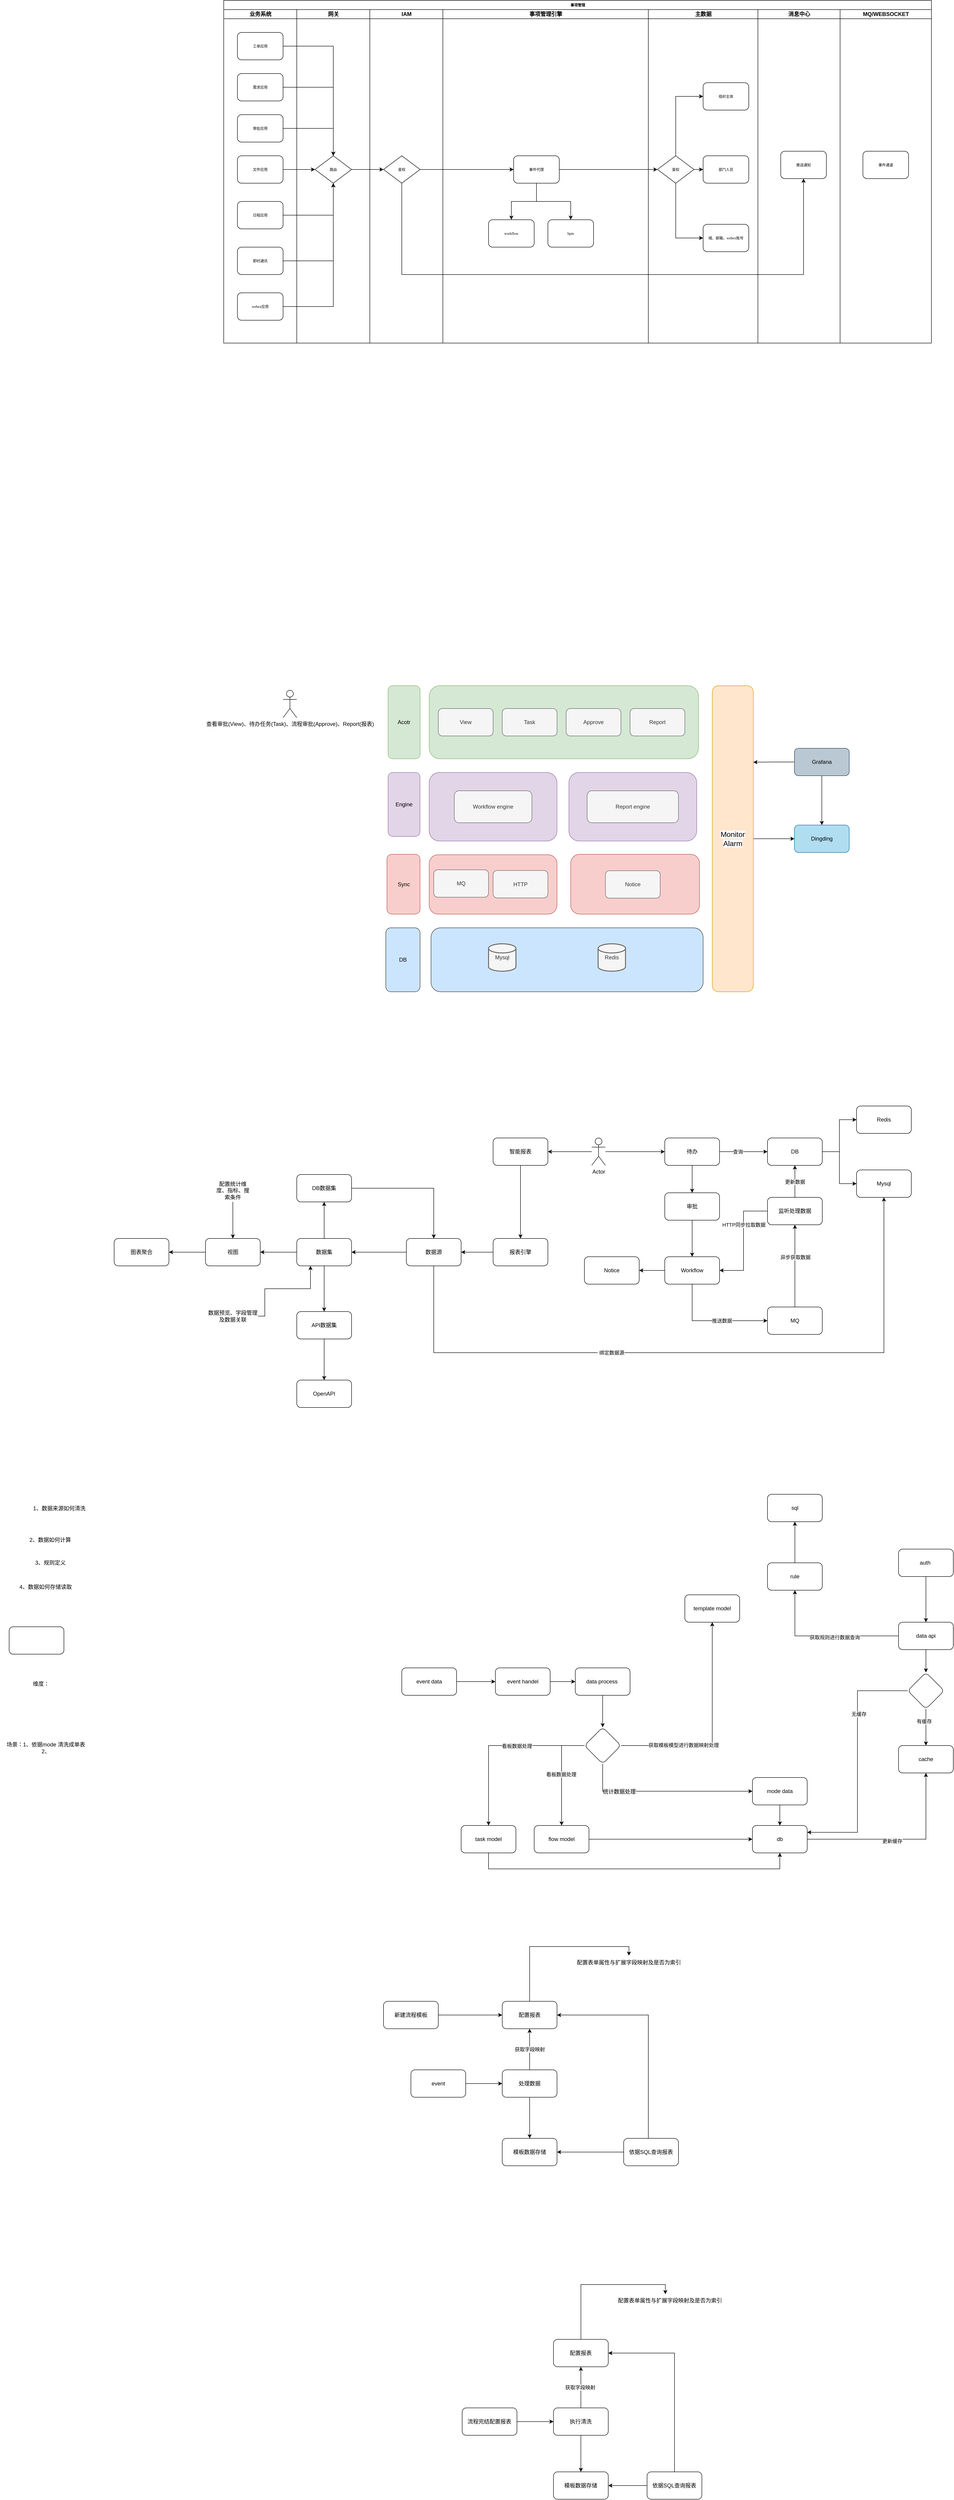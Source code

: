<mxfile version="16.5.3" type="github">
  <diagram name="Page-1" id="74e2e168-ea6b-b213-b513-2b3c1d86103e">
    <mxGraphModel dx="2624" dy="949" grid="1" gridSize="10" guides="1" tooltips="1" connect="1" arrows="1" fold="1" page="1" pageScale="1" pageWidth="1100" pageHeight="850" background="none" math="0" shadow="0">
      <root>
        <mxCell id="0" />
        <mxCell id="1" parent="0" />
        <mxCell id="QAFNWtgdx4BfWXEss5s8-122" value="" style="rounded=1;whiteSpace=wrap;html=1;fillColor=#e1d5e7;strokeColor=#9673a6;" parent="1" vertex="1">
          <mxGeometry x="886" y="1730" width="280" height="150" as="geometry" />
        </mxCell>
        <mxCell id="QAFNWtgdx4BfWXEss5s8-107" value="" style="rounded=1;whiteSpace=wrap;html=1;fillColor=#cce5ff;strokeColor=#36393d;" parent="1" vertex="1">
          <mxGeometry x="584" y="2070" width="596" height="140" as="geometry" />
        </mxCell>
        <mxCell id="QAFNWtgdx4BfWXEss5s8-105" value="" style="rounded=1;whiteSpace=wrap;html=1;fillColor=#e1d5e7;strokeColor=#9673a6;" parent="1" vertex="1">
          <mxGeometry x="580" y="1730" width="280" height="150" as="geometry" />
        </mxCell>
        <mxCell id="QAFNWtgdx4BfWXEss5s8-104" value="" style="rounded=1;whiteSpace=wrap;html=1;fillColor=#d5e8d4;strokeColor=#82b366;" parent="1" vertex="1">
          <mxGeometry x="580" y="1540" width="590" height="160" as="geometry" />
        </mxCell>
        <mxCell id="77e6c97f196da883-1" value="事项管理" style="swimlane;html=1;childLayout=stackLayout;startSize=20;rounded=0;shadow=0;labelBackgroundColor=none;strokeWidth=1;fontFamily=Verdana;fontSize=8;align=center;" parent="1" vertex="1">
          <mxGeometry x="130" y="40" width="1550" height="750" as="geometry" />
        </mxCell>
        <mxCell id="77e6c97f196da883-2" value="业务系统" style="swimlane;html=1;startSize=20;" parent="77e6c97f196da883-1" vertex="1">
          <mxGeometry y="20" width="160" height="730" as="geometry" />
        </mxCell>
        <mxCell id="77e6c97f196da883-8" value="工单应用" style="rounded=1;whiteSpace=wrap;html=1;shadow=0;labelBackgroundColor=none;strokeWidth=1;fontFamily=Verdana;fontSize=8;align=center;" parent="77e6c97f196da883-2" vertex="1">
          <mxGeometry x="30" y="50" width="100" height="60" as="geometry" />
        </mxCell>
        <mxCell id="77e6c97f196da883-9" value="审批应用" style="rounded=1;whiteSpace=wrap;html=1;shadow=0;labelBackgroundColor=none;strokeWidth=1;fontFamily=Verdana;fontSize=8;align=center;" parent="77e6c97f196da883-2" vertex="1">
          <mxGeometry x="30" y="230" width="100" height="60" as="geometry" />
        </mxCell>
        <mxCell id="QAFNWtgdx4BfWXEss5s8-1" value="需求应用" style="rounded=1;whiteSpace=wrap;html=1;shadow=0;labelBackgroundColor=none;strokeWidth=1;fontFamily=Verdana;fontSize=8;align=center;" parent="77e6c97f196da883-2" vertex="1">
          <mxGeometry x="30" y="140" width="100" height="60" as="geometry" />
        </mxCell>
        <mxCell id="QAFNWtgdx4BfWXEss5s8-9" value="文件应用" style="rounded=1;whiteSpace=wrap;html=1;shadow=0;labelBackgroundColor=none;strokeWidth=1;fontFamily=Verdana;fontSize=8;align=center;" parent="77e6c97f196da883-2" vertex="1">
          <mxGeometry x="30" y="320" width="100" height="60" as="geometry" />
        </mxCell>
        <mxCell id="QAFNWtgdx4BfWXEss5s8-10" value="日程应用" style="rounded=1;whiteSpace=wrap;html=1;shadow=0;labelBackgroundColor=none;strokeWidth=1;fontFamily=Verdana;fontSize=8;align=center;" parent="77e6c97f196da883-2" vertex="1">
          <mxGeometry x="30" y="420" width="100" height="60" as="geometry" />
        </mxCell>
        <mxCell id="QAFNWtgdx4BfWXEss5s8-11" value="即时通讯" style="rounded=1;whiteSpace=wrap;html=1;shadow=0;labelBackgroundColor=none;strokeWidth=1;fontFamily=Verdana;fontSize=8;align=center;" parent="77e6c97f196da883-2" vertex="1">
          <mxGeometry x="30" y="520" width="100" height="60" as="geometry" />
        </mxCell>
        <mxCell id="QAFNWtgdx4BfWXEss5s8-12" value="webex应用" style="rounded=1;whiteSpace=wrap;html=1;shadow=0;labelBackgroundColor=none;strokeWidth=1;fontFamily=Verdana;fontSize=8;align=center;" parent="77e6c97f196da883-2" vertex="1">
          <mxGeometry x="30" y="620" width="100" height="60" as="geometry" />
        </mxCell>
        <mxCell id="77e6c97f196da883-3" value="网关" style="swimlane;html=1;startSize=20;" parent="77e6c97f196da883-1" vertex="1">
          <mxGeometry x="160" y="20" width="160" height="730" as="geometry" />
        </mxCell>
        <mxCell id="77e6c97f196da883-13" value="路由" style="rhombus;whiteSpace=wrap;html=1;rounded=0;shadow=0;labelBackgroundColor=none;strokeWidth=1;fontFamily=Verdana;fontSize=8;align=center;" parent="77e6c97f196da883-3" vertex="1">
          <mxGeometry x="40" y="320" width="80" height="60" as="geometry" />
        </mxCell>
        <mxCell id="77e6c97f196da883-4" value="IAM" style="swimlane;html=1;startSize=20;" parent="77e6c97f196da883-1" vertex="1">
          <mxGeometry x="320" y="20" width="160" height="730" as="geometry" />
        </mxCell>
        <mxCell id="QAFNWtgdx4BfWXEss5s8-61" value="鉴权" style="rhombus;whiteSpace=wrap;html=1;rounded=0;shadow=0;labelBackgroundColor=none;strokeWidth=1;fontFamily=Verdana;fontSize=8;align=center;" parent="77e6c97f196da883-4" vertex="1">
          <mxGeometry x="30" y="320" width="80" height="60" as="geometry" />
        </mxCell>
        <mxCell id="QAFNWtgdx4BfWXEss5s8-17" style="edgeStyle=orthogonalEdgeStyle;rounded=0;orthogonalLoop=1;jettySize=auto;html=1;" parent="77e6c97f196da883-1" source="77e6c97f196da883-8" target="77e6c97f196da883-13" edge="1">
          <mxGeometry relative="1" as="geometry">
            <Array as="points">
              <mxPoint x="240" y="100" />
            </Array>
          </mxGeometry>
        </mxCell>
        <mxCell id="QAFNWtgdx4BfWXEss5s8-18" style="edgeStyle=orthogonalEdgeStyle;rounded=0;orthogonalLoop=1;jettySize=auto;html=1;entryX=0.5;entryY=0;entryDx=0;entryDy=0;" parent="77e6c97f196da883-1" source="QAFNWtgdx4BfWXEss5s8-1" target="77e6c97f196da883-13" edge="1">
          <mxGeometry relative="1" as="geometry" />
        </mxCell>
        <mxCell id="QAFNWtgdx4BfWXEss5s8-20" style="edgeStyle=orthogonalEdgeStyle;rounded=0;orthogonalLoop=1;jettySize=auto;html=1;entryX=0;entryY=0.5;entryDx=0;entryDy=0;" parent="77e6c97f196da883-1" source="QAFNWtgdx4BfWXEss5s8-9" target="77e6c97f196da883-13" edge="1">
          <mxGeometry relative="1" as="geometry" />
        </mxCell>
        <mxCell id="QAFNWtgdx4BfWXEss5s8-21" style="edgeStyle=orthogonalEdgeStyle;rounded=0;orthogonalLoop=1;jettySize=auto;html=1;entryX=0.5;entryY=1;entryDx=0;entryDy=0;" parent="77e6c97f196da883-1" source="QAFNWtgdx4BfWXEss5s8-10" target="77e6c97f196da883-13" edge="1">
          <mxGeometry relative="1" as="geometry" />
        </mxCell>
        <mxCell id="QAFNWtgdx4BfWXEss5s8-24" style="edgeStyle=orthogonalEdgeStyle;rounded=0;orthogonalLoop=1;jettySize=auto;html=1;entryX=0.5;entryY=1;entryDx=0;entryDy=0;" parent="77e6c97f196da883-1" source="QAFNWtgdx4BfWXEss5s8-12" target="77e6c97f196da883-13" edge="1">
          <mxGeometry relative="1" as="geometry" />
        </mxCell>
        <mxCell id="77e6c97f196da883-5" value="事项管理引擎" style="swimlane;html=1;startSize=20;" parent="77e6c97f196da883-1" vertex="1">
          <mxGeometry x="480" y="20" width="450" height="730" as="geometry" />
        </mxCell>
        <mxCell id="QAFNWtgdx4BfWXEss5s8-57" style="edgeStyle=orthogonalEdgeStyle;rounded=0;orthogonalLoop=1;jettySize=auto;html=1;entryX=0.5;entryY=0;entryDx=0;entryDy=0;" parent="77e6c97f196da883-5" source="77e6c97f196da883-15" target="QAFNWtgdx4BfWXEss5s8-42" edge="1">
          <mxGeometry relative="1" as="geometry" />
        </mxCell>
        <mxCell id="QAFNWtgdx4BfWXEss5s8-58" style="edgeStyle=orthogonalEdgeStyle;rounded=0;orthogonalLoop=1;jettySize=auto;html=1;" parent="77e6c97f196da883-5" source="77e6c97f196da883-15" target="QAFNWtgdx4BfWXEss5s8-29" edge="1">
          <mxGeometry relative="1" as="geometry" />
        </mxCell>
        <mxCell id="77e6c97f196da883-15" value="事件代理" style="rounded=1;whiteSpace=wrap;html=1;shadow=0;labelBackgroundColor=none;strokeWidth=1;fontFamily=Verdana;fontSize=8;align=center;" parent="77e6c97f196da883-5" vertex="1">
          <mxGeometry x="155" y="320" width="100" height="60" as="geometry" />
        </mxCell>
        <mxCell id="QAFNWtgdx4BfWXEss5s8-29" value="bpm" style="rounded=1;whiteSpace=wrap;html=1;shadow=0;labelBackgroundColor=none;strokeWidth=1;fontFamily=Verdana;fontSize=8;align=center;" parent="77e6c97f196da883-5" vertex="1">
          <mxGeometry x="230" y="460" width="100" height="60" as="geometry" />
        </mxCell>
        <mxCell id="QAFNWtgdx4BfWXEss5s8-42" value="workflow" style="rounded=1;whiteSpace=wrap;html=1;shadow=0;labelBackgroundColor=none;strokeWidth=1;fontFamily=Verdana;fontSize=8;align=center;" parent="77e6c97f196da883-5" vertex="1">
          <mxGeometry x="100" y="460" width="100" height="60" as="geometry" />
        </mxCell>
        <mxCell id="77e6c97f196da883-6" value="主数据" style="swimlane;html=1;startSize=20;" parent="77e6c97f196da883-1" vertex="1">
          <mxGeometry x="930" y="20" width="240" height="730" as="geometry" />
        </mxCell>
        <mxCell id="QAFNWtgdx4BfWXEss5s8-26" value="域、邮箱、webex账号" style="rounded=1;whiteSpace=wrap;html=1;shadow=0;labelBackgroundColor=none;strokeWidth=1;fontFamily=Verdana;fontSize=8;align=center;" parent="77e6c97f196da883-6" vertex="1">
          <mxGeometry x="120" y="470" width="100" height="60" as="geometry" />
        </mxCell>
        <mxCell id="QAFNWtgdx4BfWXEss5s8-27" value="组织主体" style="rounded=1;whiteSpace=wrap;html=1;shadow=0;labelBackgroundColor=none;strokeWidth=1;fontFamily=Verdana;fontSize=8;align=center;" parent="77e6c97f196da883-6" vertex="1">
          <mxGeometry x="120" y="160" width="100" height="60" as="geometry" />
        </mxCell>
        <mxCell id="QAFNWtgdx4BfWXEss5s8-28" value="部门人员" style="rounded=1;whiteSpace=wrap;html=1;shadow=0;labelBackgroundColor=none;strokeWidth=1;fontFamily=Verdana;fontSize=8;align=center;" parent="77e6c97f196da883-6" vertex="1">
          <mxGeometry x="120" y="320" width="100" height="60" as="geometry" />
        </mxCell>
        <mxCell id="QAFNWtgdx4BfWXEss5s8-32" style="edgeStyle=orthogonalEdgeStyle;rounded=0;orthogonalLoop=1;jettySize=auto;html=1;" parent="77e6c97f196da883-6" source="QAFNWtgdx4BfWXEss5s8-30" target="QAFNWtgdx4BfWXEss5s8-28" edge="1">
          <mxGeometry relative="1" as="geometry" />
        </mxCell>
        <mxCell id="QAFNWtgdx4BfWXEss5s8-53" style="edgeStyle=orthogonalEdgeStyle;rounded=0;orthogonalLoop=1;jettySize=auto;html=1;entryX=0;entryY=0.5;entryDx=0;entryDy=0;" parent="77e6c97f196da883-6" source="QAFNWtgdx4BfWXEss5s8-30" target="QAFNWtgdx4BfWXEss5s8-27" edge="1">
          <mxGeometry relative="1" as="geometry">
            <Array as="points">
              <mxPoint x="60" y="190" />
            </Array>
          </mxGeometry>
        </mxCell>
        <mxCell id="QAFNWtgdx4BfWXEss5s8-54" style="edgeStyle=orthogonalEdgeStyle;rounded=0;orthogonalLoop=1;jettySize=auto;html=1;entryX=0;entryY=0.5;entryDx=0;entryDy=0;" parent="77e6c97f196da883-6" source="QAFNWtgdx4BfWXEss5s8-30" target="QAFNWtgdx4BfWXEss5s8-26" edge="1">
          <mxGeometry relative="1" as="geometry">
            <Array as="points">
              <mxPoint x="60" y="500" />
            </Array>
          </mxGeometry>
        </mxCell>
        <mxCell id="QAFNWtgdx4BfWXEss5s8-30" value="鉴权" style="rhombus;whiteSpace=wrap;html=1;rounded=0;shadow=0;labelBackgroundColor=none;strokeWidth=1;fontFamily=Verdana;fontSize=8;align=center;" parent="77e6c97f196da883-6" vertex="1">
          <mxGeometry x="20" y="320" width="80" height="60" as="geometry" />
        </mxCell>
        <mxCell id="77e6c97f196da883-7" value="消息中心" style="swimlane;html=1;startSize=20;" parent="77e6c97f196da883-1" vertex="1">
          <mxGeometry x="1170" y="20" width="180" height="730" as="geometry" />
        </mxCell>
        <mxCell id="QAFNWtgdx4BfWXEss5s8-25" value="推送通知" style="rounded=1;whiteSpace=wrap;html=1;shadow=0;labelBackgroundColor=none;strokeWidth=1;fontFamily=Verdana;fontSize=8;align=center;" parent="77e6c97f196da883-7" vertex="1">
          <mxGeometry x="50" y="310" width="100" height="60" as="geometry" />
        </mxCell>
        <mxCell id="QAFNWtgdx4BfWXEss5s8-31" style="edgeStyle=orthogonalEdgeStyle;rounded=0;orthogonalLoop=1;jettySize=auto;html=1;entryX=0.5;entryY=0;entryDx=0;entryDy=0;" parent="77e6c97f196da883-1" source="77e6c97f196da883-9" target="77e6c97f196da883-13" edge="1">
          <mxGeometry relative="1" as="geometry" />
        </mxCell>
        <mxCell id="QAFNWtgdx4BfWXEss5s8-22" style="edgeStyle=orthogonalEdgeStyle;rounded=0;orthogonalLoop=1;jettySize=auto;html=1;entryX=0.5;entryY=1;entryDx=0;entryDy=0;" parent="77e6c97f196da883-1" source="QAFNWtgdx4BfWXEss5s8-11" target="77e6c97f196da883-13" edge="1">
          <mxGeometry relative="1" as="geometry">
            <mxPoint x="170" y="400" as="targetPoint" />
          </mxGeometry>
        </mxCell>
        <mxCell id="QAFNWtgdx4BfWXEss5s8-62" style="edgeStyle=orthogonalEdgeStyle;rounded=0;orthogonalLoop=1;jettySize=auto;html=1;entryX=0;entryY=0.5;entryDx=0;entryDy=0;" parent="77e6c97f196da883-1" source="77e6c97f196da883-13" target="QAFNWtgdx4BfWXEss5s8-61" edge="1">
          <mxGeometry relative="1" as="geometry" />
        </mxCell>
        <mxCell id="QAFNWtgdx4BfWXEss5s8-64" style="edgeStyle=orthogonalEdgeStyle;rounded=0;orthogonalLoop=1;jettySize=auto;html=1;entryX=0.5;entryY=1;entryDx=0;entryDy=0;" parent="77e6c97f196da883-1" source="QAFNWtgdx4BfWXEss5s8-61" target="QAFNWtgdx4BfWXEss5s8-25" edge="1">
          <mxGeometry relative="1" as="geometry">
            <Array as="points">
              <mxPoint x="390" y="600" />
              <mxPoint x="1270" y="600" />
            </Array>
          </mxGeometry>
        </mxCell>
        <mxCell id="QAFNWtgdx4BfWXEss5s8-70" style="edgeStyle=orthogonalEdgeStyle;rounded=0;orthogonalLoop=1;jettySize=auto;html=1;entryX=0;entryY=0.5;entryDx=0;entryDy=0;exitX=1;exitY=0.5;exitDx=0;exitDy=0;" parent="77e6c97f196da883-1" source="77e6c97f196da883-15" target="QAFNWtgdx4BfWXEss5s8-30" edge="1">
          <mxGeometry relative="1" as="geometry">
            <mxPoint x="850" y="370" as="sourcePoint" />
          </mxGeometry>
        </mxCell>
        <mxCell id="QAFNWtgdx4BfWXEss5s8-71" style="edgeStyle=orthogonalEdgeStyle;rounded=0;orthogonalLoop=1;jettySize=auto;html=1;entryX=0;entryY=0.5;entryDx=0;entryDy=0;" parent="77e6c97f196da883-1" source="QAFNWtgdx4BfWXEss5s8-61" target="77e6c97f196da883-15" edge="1">
          <mxGeometry relative="1" as="geometry">
            <mxPoint x="530" y="370" as="targetPoint" />
          </mxGeometry>
        </mxCell>
        <mxCell id="QAFNWtgdx4BfWXEss5s8-73" value="MQ/WEBSOCKET" style="swimlane;html=1;startSize=20;" parent="77e6c97f196da883-1" vertex="1">
          <mxGeometry x="1350" y="20" width="200" height="730" as="geometry" />
        </mxCell>
        <mxCell id="QAFNWtgdx4BfWXEss5s8-74" value="事件通道" style="rounded=1;whiteSpace=wrap;html=1;shadow=0;labelBackgroundColor=none;strokeWidth=1;fontFamily=Verdana;fontSize=8;align=center;" parent="QAFNWtgdx4BfWXEss5s8-73" vertex="1">
          <mxGeometry x="50" y="310" width="100" height="60" as="geometry" />
        </mxCell>
        <mxCell id="QAFNWtgdx4BfWXEss5s8-75" value="View" style="rounded=1;whiteSpace=wrap;html=1;fillColor=#f5f5f5;fontColor=#333333;strokeColor=#666666;" parent="1" vertex="1">
          <mxGeometry x="600" y="1590" width="120" height="60" as="geometry" />
        </mxCell>
        <mxCell id="QAFNWtgdx4BfWXEss5s8-76" value="Report engine" style="rounded=1;whiteSpace=wrap;html=1;fillColor=#f5f5f5;fontColor=#333333;strokeColor=#666666;" parent="1" vertex="1">
          <mxGeometry x="926" y="1770" width="200" height="70" as="geometry" />
        </mxCell>
        <mxCell id="QAFNWtgdx4BfWXEss5s8-77" value="查看审批(View)、待办任务(Task)、流程审批(Approve)、Report(报表)" style="shape=umlActor;verticalLabelPosition=bottom;verticalAlign=top;html=1;outlineConnect=0;" parent="1" vertex="1">
          <mxGeometry x="260" y="1550" width="30" height="60" as="geometry" />
        </mxCell>
        <mxCell id="QAFNWtgdx4BfWXEss5s8-79" value="Task" style="rounded=1;whiteSpace=wrap;html=1;fillColor=#f5f5f5;fontColor=#333333;strokeColor=#666666;" parent="1" vertex="1">
          <mxGeometry x="740" y="1590" width="120" height="60" as="geometry" />
        </mxCell>
        <mxCell id="QAFNWtgdx4BfWXEss5s8-80" value="Approve" style="rounded=1;whiteSpace=wrap;html=1;fillColor=#f5f5f5;fontColor=#333333;strokeColor=#666666;" parent="1" vertex="1">
          <mxGeometry x="880" y="1590" width="120" height="60" as="geometry" />
        </mxCell>
        <mxCell id="QAFNWtgdx4BfWXEss5s8-81" value="Workflow engine" style="rounded=1;whiteSpace=wrap;html=1;fillColor=#f5f5f5;fontColor=#333333;strokeColor=#666666;" parent="1" vertex="1">
          <mxGeometry x="635" y="1770" width="170" height="70" as="geometry" />
        </mxCell>
        <mxCell id="QAFNWtgdx4BfWXEss5s8-98" value="" style="edgeStyle=orthogonalEdgeStyle;rounded=0;orthogonalLoop=1;jettySize=auto;html=1;" parent="1" source="QAFNWtgdx4BfWXEss5s8-86" target="QAFNWtgdx4BfWXEss5s8-97" edge="1">
          <mxGeometry relative="1" as="geometry" />
        </mxCell>
        <mxCell id="QAFNWtgdx4BfWXEss5s8-86" value="&lt;span style=&quot;font-family: &amp;#34;pingfang sc&amp;#34; , &amp;#34;arial&amp;#34; , &amp;#34;hiragino sans gb&amp;#34; , &amp;#34;stheiti&amp;#34; , &amp;#34;microsoft yahei&amp;#34; , &amp;#34;wenquanyi micro hei&amp;#34; , sans-serif ; font-size: 16px ; background-color: rgb(251 , 251 , 251)&quot;&gt;Monitor Alarm&lt;/span&gt;" style="rounded=1;whiteSpace=wrap;html=1;fillColor=#ffe6cc;strokeColor=#d79b00;" parent="1" vertex="1">
          <mxGeometry x="1200" y="1540" width="90" height="670" as="geometry" />
        </mxCell>
        <mxCell id="QAFNWtgdx4BfWXEss5s8-97" value="&lt;span&gt;Dingding&lt;/span&gt;" style="whiteSpace=wrap;html=1;rounded=1;fillColor=#b1ddf0;strokeColor=#10739e;" parent="1" vertex="1">
          <mxGeometry x="1380" y="1845" width="120" height="60" as="geometry" />
        </mxCell>
        <mxCell id="QAFNWtgdx4BfWXEss5s8-119" style="edgeStyle=orthogonalEdgeStyle;rounded=0;orthogonalLoop=1;jettySize=auto;html=1;entryX=1;entryY=0.25;entryDx=0;entryDy=0;" parent="1" source="QAFNWtgdx4BfWXEss5s8-99" target="QAFNWtgdx4BfWXEss5s8-86" edge="1">
          <mxGeometry relative="1" as="geometry" />
        </mxCell>
        <mxCell id="QAFNWtgdx4BfWXEss5s8-123" style="edgeStyle=orthogonalEdgeStyle;rounded=0;orthogonalLoop=1;jettySize=auto;html=1;entryX=0.5;entryY=0;entryDx=0;entryDy=0;" parent="1" source="QAFNWtgdx4BfWXEss5s8-99" target="QAFNWtgdx4BfWXEss5s8-97" edge="1">
          <mxGeometry relative="1" as="geometry" />
        </mxCell>
        <mxCell id="QAFNWtgdx4BfWXEss5s8-99" value="Grafana" style="whiteSpace=wrap;html=1;rounded=1;fillColor=#bac8d3;strokeColor=#23445d;" parent="1" vertex="1">
          <mxGeometry x="1380" y="1677" width="120" height="60" as="geometry" />
        </mxCell>
        <mxCell id="QAFNWtgdx4BfWXEss5s8-100" value="Mysql" style="strokeWidth=2;html=1;shape=mxgraph.flowchart.database;whiteSpace=wrap;fillColor=#f5f5f5;fontColor=#333333;strokeColor=#666666;" parent="1" vertex="1">
          <mxGeometry x="710" y="2105" width="60" height="60" as="geometry" />
        </mxCell>
        <mxCell id="QAFNWtgdx4BfWXEss5s8-102" value="Acotr" style="rounded=1;whiteSpace=wrap;html=1;fillColor=#d5e8d4;strokeColor=#82b366;" parent="1" vertex="1">
          <mxGeometry x="490" y="1540" width="70" height="160" as="geometry" />
        </mxCell>
        <mxCell id="QAFNWtgdx4BfWXEss5s8-103" value="&lt;span&gt;Engine&lt;/span&gt;" style="rounded=1;whiteSpace=wrap;html=1;fillColor=#e1d5e7;strokeColor=#9673a6;" parent="1" vertex="1">
          <mxGeometry x="490" y="1730" width="70" height="140" as="geometry" />
        </mxCell>
        <mxCell id="QAFNWtgdx4BfWXEss5s8-106" value="&lt;span&gt;DB&lt;/span&gt;" style="rounded=1;whiteSpace=wrap;html=1;fillColor=#cce5ff;strokeColor=#36393d;" parent="1" vertex="1">
          <mxGeometry x="485" y="2070" width="75" height="140" as="geometry" />
        </mxCell>
        <mxCell id="QAFNWtgdx4BfWXEss5s8-108" value="Sync" style="rounded=1;whiteSpace=wrap;html=1;fillColor=#f8cecc;strokeColor=#b85450;" parent="1" vertex="1">
          <mxGeometry x="487.5" y="1909" width="72.5" height="131" as="geometry" />
        </mxCell>
        <mxCell id="QAFNWtgdx4BfWXEss5s8-109" value="" style="rounded=1;whiteSpace=wrap;html=1;fillColor=#f8cecc;strokeColor=#b85450;" parent="1" vertex="1">
          <mxGeometry x="580" y="1910" width="280" height="130" as="geometry" />
        </mxCell>
        <mxCell id="QAFNWtgdx4BfWXEss5s8-110" value="Report" style="rounded=1;whiteSpace=wrap;html=1;fillColor=#f5f5f5;fontColor=#333333;strokeColor=#666666;" parent="1" vertex="1">
          <mxGeometry x="1020" y="1590" width="120" height="60" as="geometry" />
        </mxCell>
        <mxCell id="QAFNWtgdx4BfWXEss5s8-111" value="MQ" style="rounded=1;whiteSpace=wrap;html=1;fillColor=#f5f5f5;fontColor=#333333;strokeColor=#666666;" parent="1" vertex="1">
          <mxGeometry x="590" y="1943" width="120" height="60" as="geometry" />
        </mxCell>
        <mxCell id="QAFNWtgdx4BfWXEss5s8-113" value="HTTP" style="rounded=1;whiteSpace=wrap;html=1;fillColor=#f5f5f5;fontColor=#333333;strokeColor=#666666;" parent="1" vertex="1">
          <mxGeometry x="720" y="1944.5" width="120" height="60" as="geometry" />
        </mxCell>
        <mxCell id="QAFNWtgdx4BfWXEss5s8-114" value="Redis" style="strokeWidth=2;html=1;shape=mxgraph.flowchart.database;whiteSpace=wrap;fillColor=#f5f5f5;fontColor=#333333;strokeColor=#666666;" parent="1" vertex="1">
          <mxGeometry x="950" y="2105" width="60" height="60" as="geometry" />
        </mxCell>
        <mxCell id="QAFNWtgdx4BfWXEss5s8-117" value="" style="rounded=1;whiteSpace=wrap;html=1;fillColor=#f8cecc;strokeColor=#b85450;" parent="1" vertex="1">
          <mxGeometry x="890" y="1909" width="282" height="131" as="geometry" />
        </mxCell>
        <mxCell id="QAFNWtgdx4BfWXEss5s8-118" value="Notice" style="rounded=1;whiteSpace=wrap;html=1;fillColor=#f5f5f5;fontColor=#333333;strokeColor=#666666;" parent="1" vertex="1">
          <mxGeometry x="966" y="1945" width="120" height="60" as="geometry" />
        </mxCell>
        <mxCell id="QAFNWtgdx4BfWXEss5s8-126" style="edgeStyle=orthogonalEdgeStyle;rounded=0;orthogonalLoop=1;jettySize=auto;html=1;entryX=0;entryY=0.5;entryDx=0;entryDy=0;" parent="1" source="QAFNWtgdx4BfWXEss5s8-124" target="QAFNWtgdx4BfWXEss5s8-125" edge="1">
          <mxGeometry relative="1" as="geometry" />
        </mxCell>
        <mxCell id="QAFNWtgdx4BfWXEss5s8-161" style="edgeStyle=orthogonalEdgeStyle;rounded=0;orthogonalLoop=1;jettySize=auto;html=1;" parent="1" source="QAFNWtgdx4BfWXEss5s8-124" target="QAFNWtgdx4BfWXEss5s8-158" edge="1">
          <mxGeometry relative="1" as="geometry" />
        </mxCell>
        <mxCell id="QAFNWtgdx4BfWXEss5s8-124" value="Actor" style="shape=umlActor;verticalLabelPosition=bottom;verticalAlign=top;html=1;outlineConnect=0;" parent="1" vertex="1">
          <mxGeometry x="936" y="2530" width="30" height="60" as="geometry" />
        </mxCell>
        <mxCell id="QAFNWtgdx4BfWXEss5s8-134" style="edgeStyle=orthogonalEdgeStyle;rounded=0;orthogonalLoop=1;jettySize=auto;html=1;entryX=0.5;entryY=0;entryDx=0;entryDy=0;" parent="1" source="QAFNWtgdx4BfWXEss5s8-125" target="QAFNWtgdx4BfWXEss5s8-129" edge="1">
          <mxGeometry relative="1" as="geometry" />
        </mxCell>
        <mxCell id="QAFNWtgdx4BfWXEss5s8-137" style="edgeStyle=orthogonalEdgeStyle;rounded=0;orthogonalLoop=1;jettySize=auto;html=1;" parent="1" source="QAFNWtgdx4BfWXEss5s8-125" target="QAFNWtgdx4BfWXEss5s8-136" edge="1">
          <mxGeometry relative="1" as="geometry" />
        </mxCell>
        <mxCell id="QAFNWtgdx4BfWXEss5s8-138" value="查询" style="edgeLabel;html=1;align=center;verticalAlign=middle;resizable=0;points=[];" parent="QAFNWtgdx4BfWXEss5s8-137" vertex="1" connectable="0">
          <mxGeometry x="-0.243" relative="1" as="geometry">
            <mxPoint as="offset" />
          </mxGeometry>
        </mxCell>
        <mxCell id="QAFNWtgdx4BfWXEss5s8-125" value="待办" style="rounded=1;whiteSpace=wrap;html=1;" parent="1" vertex="1">
          <mxGeometry x="1096" y="2530" width="120" height="60" as="geometry" />
        </mxCell>
        <mxCell id="QAFNWtgdx4BfWXEss5s8-135" style="edgeStyle=orthogonalEdgeStyle;rounded=0;orthogonalLoop=1;jettySize=auto;html=1;entryX=0.5;entryY=0;entryDx=0;entryDy=0;" parent="1" source="QAFNWtgdx4BfWXEss5s8-129" target="QAFNWtgdx4BfWXEss5s8-132" edge="1">
          <mxGeometry relative="1" as="geometry" />
        </mxCell>
        <mxCell id="QAFNWtgdx4BfWXEss5s8-129" value="审批" style="whiteSpace=wrap;html=1;rounded=1;" parent="1" vertex="1">
          <mxGeometry x="1096" y="2650" width="120" height="60" as="geometry" />
        </mxCell>
        <mxCell id="QAFNWtgdx4BfWXEss5s8-152" style="edgeStyle=orthogonalEdgeStyle;rounded=0;orthogonalLoop=1;jettySize=auto;html=1;entryX=0;entryY=0.5;entryDx=0;entryDy=0;" parent="1" source="QAFNWtgdx4BfWXEss5s8-132" target="QAFNWtgdx4BfWXEss5s8-144" edge="1">
          <mxGeometry relative="1" as="geometry">
            <Array as="points">
              <mxPoint x="1156" y="2930" />
            </Array>
          </mxGeometry>
        </mxCell>
        <mxCell id="QAFNWtgdx4BfWXEss5s8-171" value="推送数据" style="edgeLabel;html=1;align=center;verticalAlign=middle;resizable=0;points=[];" parent="QAFNWtgdx4BfWXEss5s8-152" vertex="1" connectable="0">
          <mxGeometry x="0.18" relative="1" as="geometry">
            <mxPoint as="offset" />
          </mxGeometry>
        </mxCell>
        <mxCell id="QAFNWtgdx4BfWXEss5s8-167" style="edgeStyle=orthogonalEdgeStyle;rounded=0;orthogonalLoop=1;jettySize=auto;html=1;entryX=1;entryY=0.5;entryDx=0;entryDy=0;" parent="1" source="QAFNWtgdx4BfWXEss5s8-132" target="QAFNWtgdx4BfWXEss5s8-166" edge="1">
          <mxGeometry relative="1" as="geometry" />
        </mxCell>
        <mxCell id="QAFNWtgdx4BfWXEss5s8-132" value="Workflow" style="rounded=1;whiteSpace=wrap;html=1;" parent="1" vertex="1">
          <mxGeometry x="1096" y="2790" width="120" height="60" as="geometry" />
        </mxCell>
        <mxCell id="QAFNWtgdx4BfWXEss5s8-142" style="edgeStyle=orthogonalEdgeStyle;rounded=0;orthogonalLoop=1;jettySize=auto;html=1;entryX=0;entryY=0.5;entryDx=0;entryDy=0;" parent="1" source="QAFNWtgdx4BfWXEss5s8-136" target="QAFNWtgdx4BfWXEss5s8-139" edge="1">
          <mxGeometry relative="1" as="geometry" />
        </mxCell>
        <mxCell id="QAFNWtgdx4BfWXEss5s8-143" style="edgeStyle=orthogonalEdgeStyle;rounded=0;orthogonalLoop=1;jettySize=auto;html=1;entryX=0;entryY=0.5;entryDx=0;entryDy=0;" parent="1" source="QAFNWtgdx4BfWXEss5s8-136" target="QAFNWtgdx4BfWXEss5s8-140" edge="1">
          <mxGeometry relative="1" as="geometry" />
        </mxCell>
        <mxCell id="QAFNWtgdx4BfWXEss5s8-136" value="DB" style="rounded=1;whiteSpace=wrap;html=1;" parent="1" vertex="1">
          <mxGeometry x="1321" y="2530" width="120" height="60" as="geometry" />
        </mxCell>
        <mxCell id="QAFNWtgdx4BfWXEss5s8-139" value="Redis" style="rounded=1;whiteSpace=wrap;html=1;" parent="1" vertex="1">
          <mxGeometry x="1516" y="2460" width="120" height="60" as="geometry" />
        </mxCell>
        <mxCell id="QAFNWtgdx4BfWXEss5s8-140" value="Mysql" style="rounded=1;whiteSpace=wrap;html=1;" parent="1" vertex="1">
          <mxGeometry x="1516" y="2600" width="120" height="60" as="geometry" />
        </mxCell>
        <mxCell id="QAFNWtgdx4BfWXEss5s8-148" style="edgeStyle=orthogonalEdgeStyle;rounded=0;orthogonalLoop=1;jettySize=auto;html=1;" parent="1" source="QAFNWtgdx4BfWXEss5s8-144" target="QAFNWtgdx4BfWXEss5s8-147" edge="1">
          <mxGeometry relative="1" as="geometry" />
        </mxCell>
        <mxCell id="QAFNWtgdx4BfWXEss5s8-151" value="异步获取数据" style="edgeLabel;html=1;align=center;verticalAlign=middle;resizable=0;points=[];" parent="QAFNWtgdx4BfWXEss5s8-148" vertex="1" connectable="0">
          <mxGeometry x="0.216" y="-1" relative="1" as="geometry">
            <mxPoint as="offset" />
          </mxGeometry>
        </mxCell>
        <mxCell id="QAFNWtgdx4BfWXEss5s8-144" value="MQ" style="rounded=1;whiteSpace=wrap;html=1;" parent="1" vertex="1">
          <mxGeometry x="1321" y="2900" width="120" height="60" as="geometry" />
        </mxCell>
        <mxCell id="QAFNWtgdx4BfWXEss5s8-149" style="edgeStyle=orthogonalEdgeStyle;rounded=0;orthogonalLoop=1;jettySize=auto;html=1;" parent="1" source="QAFNWtgdx4BfWXEss5s8-147" target="QAFNWtgdx4BfWXEss5s8-136" edge="1">
          <mxGeometry relative="1" as="geometry" />
        </mxCell>
        <mxCell id="QAFNWtgdx4BfWXEss5s8-150" value="更新数据" style="edgeLabel;html=1;align=center;verticalAlign=middle;resizable=0;points=[];" parent="QAFNWtgdx4BfWXEss5s8-149" vertex="1" connectable="0">
          <mxGeometry x="-0.029" relative="1" as="geometry">
            <mxPoint as="offset" />
          </mxGeometry>
        </mxCell>
        <mxCell id="QAFNWtgdx4BfWXEss5s8-153" style="edgeStyle=orthogonalEdgeStyle;rounded=0;orthogonalLoop=1;jettySize=auto;html=1;entryX=1;entryY=0.5;entryDx=0;entryDy=0;" parent="1" source="QAFNWtgdx4BfWXEss5s8-147" target="QAFNWtgdx4BfWXEss5s8-132" edge="1">
          <mxGeometry relative="1" as="geometry" />
        </mxCell>
        <mxCell id="QAFNWtgdx4BfWXEss5s8-154" value="HTTP同步拉取数据" style="edgeLabel;html=1;align=center;verticalAlign=middle;resizable=0;points=[];" parent="QAFNWtgdx4BfWXEss5s8-153" vertex="1" connectable="0">
          <mxGeometry x="-0.296" relative="1" as="geometry">
            <mxPoint as="offset" />
          </mxGeometry>
        </mxCell>
        <mxCell id="QAFNWtgdx4BfWXEss5s8-147" value="监听处理数据" style="rounded=1;whiteSpace=wrap;html=1;" parent="1" vertex="1">
          <mxGeometry x="1321" y="2660" width="120" height="60" as="geometry" />
        </mxCell>
        <mxCell id="QAFNWtgdx4BfWXEss5s8-164" style="edgeStyle=orthogonalEdgeStyle;rounded=0;orthogonalLoop=1;jettySize=auto;html=1;" parent="1" source="QAFNWtgdx4BfWXEss5s8-158" target="QAFNWtgdx4BfWXEss5s8-162" edge="1">
          <mxGeometry relative="1" as="geometry" />
        </mxCell>
        <mxCell id="QAFNWtgdx4BfWXEss5s8-158" value="智能报表" style="rounded=1;whiteSpace=wrap;html=1;" parent="1" vertex="1">
          <mxGeometry x="720" y="2530" width="120" height="60" as="geometry" />
        </mxCell>
        <mxCell id="QAFNWtgdx4BfWXEss5s8-165" style="edgeStyle=orthogonalEdgeStyle;rounded=0;orthogonalLoop=1;jettySize=auto;html=1;exitX=0.5;exitY=1;exitDx=0;exitDy=0;" parent="1" source="QAFNWtgdx4BfWXEss5s8-172" target="QAFNWtgdx4BfWXEss5s8-140" edge="1">
          <mxGeometry relative="1" as="geometry">
            <Array as="points">
              <mxPoint x="590" y="3000" />
              <mxPoint x="1576" y="3000" />
            </Array>
          </mxGeometry>
        </mxCell>
        <mxCell id="QAFNWtgdx4BfWXEss5s8-168" value="&amp;nbsp;绑定数据源" style="edgeLabel;html=1;align=center;verticalAlign=middle;resizable=0;points=[];" parent="QAFNWtgdx4BfWXEss5s8-165" vertex="1" connectable="0">
          <mxGeometry x="-0.239" relative="1" as="geometry">
            <mxPoint x="1" as="offset" />
          </mxGeometry>
        </mxCell>
        <mxCell id="QAFNWtgdx4BfWXEss5s8-191" style="edgeStyle=orthogonalEdgeStyle;rounded=0;orthogonalLoop=1;jettySize=auto;html=1;entryX=1;entryY=0.5;entryDx=0;entryDy=0;" parent="1" source="QAFNWtgdx4BfWXEss5s8-162" target="QAFNWtgdx4BfWXEss5s8-172" edge="1">
          <mxGeometry relative="1" as="geometry" />
        </mxCell>
        <mxCell id="QAFNWtgdx4BfWXEss5s8-162" value="报表引擎" style="rounded=1;whiteSpace=wrap;html=1;" parent="1" vertex="1">
          <mxGeometry x="720" y="2750" width="120" height="60" as="geometry" />
        </mxCell>
        <mxCell id="QAFNWtgdx4BfWXEss5s8-166" value="Notice" style="rounded=1;whiteSpace=wrap;html=1;" parent="1" vertex="1">
          <mxGeometry x="920" y="2790" width="120" height="60" as="geometry" />
        </mxCell>
        <mxCell id="QAFNWtgdx4BfWXEss5s8-186" style="edgeStyle=orthogonalEdgeStyle;rounded=0;orthogonalLoop=1;jettySize=auto;html=1;entryX=1;entryY=0.5;entryDx=0;entryDy=0;" parent="1" source="QAFNWtgdx4BfWXEss5s8-172" target="QAFNWtgdx4BfWXEss5s8-185" edge="1">
          <mxGeometry relative="1" as="geometry" />
        </mxCell>
        <mxCell id="QAFNWtgdx4BfWXEss5s8-172" value="数据源" style="whiteSpace=wrap;html=1;rounded=1;" parent="1" vertex="1">
          <mxGeometry x="530" y="2750" width="120" height="60" as="geometry" />
        </mxCell>
        <mxCell id="QAFNWtgdx4BfWXEss5s8-194" style="edgeStyle=orthogonalEdgeStyle;rounded=0;orthogonalLoop=1;jettySize=auto;html=1;" parent="1" source="QAFNWtgdx4BfWXEss5s8-176" target="QAFNWtgdx4BfWXEss5s8-172" edge="1">
          <mxGeometry relative="1" as="geometry" />
        </mxCell>
        <mxCell id="QAFNWtgdx4BfWXEss5s8-176" value="&lt;span&gt;DB数据集&lt;/span&gt;" style="whiteSpace=wrap;html=1;rounded=1;" parent="1" vertex="1">
          <mxGeometry x="290" y="2610" width="120" height="60" as="geometry" />
        </mxCell>
        <mxCell id="QAFNWtgdx4BfWXEss5s8-190" style="edgeStyle=orthogonalEdgeStyle;rounded=0;orthogonalLoop=1;jettySize=auto;html=1;" parent="1" source="QAFNWtgdx4BfWXEss5s8-178" target="QAFNWtgdx4BfWXEss5s8-189" edge="1">
          <mxGeometry relative="1" as="geometry" />
        </mxCell>
        <mxCell id="QAFNWtgdx4BfWXEss5s8-178" value="API数据集" style="whiteSpace=wrap;html=1;rounded=1;" parent="1" vertex="1">
          <mxGeometry x="290" y="2910" width="120" height="60" as="geometry" />
        </mxCell>
        <mxCell id="QAFNWtgdx4BfWXEss5s8-187" style="edgeStyle=orthogonalEdgeStyle;rounded=0;orthogonalLoop=1;jettySize=auto;html=1;entryX=0.5;entryY=1;entryDx=0;entryDy=0;" parent="1" source="QAFNWtgdx4BfWXEss5s8-185" target="QAFNWtgdx4BfWXEss5s8-176" edge="1">
          <mxGeometry relative="1" as="geometry" />
        </mxCell>
        <mxCell id="QAFNWtgdx4BfWXEss5s8-188" style="edgeStyle=orthogonalEdgeStyle;rounded=0;orthogonalLoop=1;jettySize=auto;html=1;" parent="1" source="QAFNWtgdx4BfWXEss5s8-185" target="QAFNWtgdx4BfWXEss5s8-178" edge="1">
          <mxGeometry relative="1" as="geometry" />
        </mxCell>
        <mxCell id="QAFNWtgdx4BfWXEss5s8-196" value="" style="edgeStyle=orthogonalEdgeStyle;rounded=0;orthogonalLoop=1;jettySize=auto;html=1;" parent="1" source="QAFNWtgdx4BfWXEss5s8-185" target="QAFNWtgdx4BfWXEss5s8-195" edge="1">
          <mxGeometry relative="1" as="geometry" />
        </mxCell>
        <mxCell id="QAFNWtgdx4BfWXEss5s8-185" value="数据集" style="whiteSpace=wrap;html=1;rounded=1;" parent="1" vertex="1">
          <mxGeometry x="290" y="2750" width="120" height="60" as="geometry" />
        </mxCell>
        <mxCell id="QAFNWtgdx4BfWXEss5s8-189" value="OpenAPI" style="whiteSpace=wrap;html=1;rounded=1;" parent="1" vertex="1">
          <mxGeometry x="290" y="3060" width="120" height="60" as="geometry" />
        </mxCell>
        <mxCell id="QAFNWtgdx4BfWXEss5s8-198" value="" style="edgeStyle=orthogonalEdgeStyle;rounded=0;orthogonalLoop=1;jettySize=auto;html=1;" parent="1" source="QAFNWtgdx4BfWXEss5s8-195" target="QAFNWtgdx4BfWXEss5s8-197" edge="1">
          <mxGeometry relative="1" as="geometry" />
        </mxCell>
        <mxCell id="QAFNWtgdx4BfWXEss5s8-195" value="视图" style="whiteSpace=wrap;html=1;rounded=1;" parent="1" vertex="1">
          <mxGeometry x="90" y="2750" width="120" height="60" as="geometry" />
        </mxCell>
        <mxCell id="QAFNWtgdx4BfWXEss5s8-197" value="图表聚合" style="whiteSpace=wrap;html=1;rounded=1;" parent="1" vertex="1">
          <mxGeometry x="-110" y="2750" width="120" height="60" as="geometry" />
        </mxCell>
        <mxCell id="QAFNWtgdx4BfWXEss5s8-200" style="edgeStyle=orthogonalEdgeStyle;rounded=0;orthogonalLoop=1;jettySize=auto;html=1;" parent="1" source="QAFNWtgdx4BfWXEss5s8-199" target="QAFNWtgdx4BfWXEss5s8-195" edge="1">
          <mxGeometry relative="1" as="geometry" />
        </mxCell>
        <mxCell id="QAFNWtgdx4BfWXEss5s8-199" value="配置统计维度、指标、搜索条件" style="text;html=1;strokeColor=none;fillColor=none;align=center;verticalAlign=middle;whiteSpace=wrap;rounded=0;" parent="1" vertex="1">
          <mxGeometry x="110" y="2620" width="80" height="50" as="geometry" />
        </mxCell>
        <mxCell id="QAFNWtgdx4BfWXEss5s8-205" style="edgeStyle=orthogonalEdgeStyle;rounded=0;orthogonalLoop=1;jettySize=auto;html=1;entryX=0.25;entryY=1;entryDx=0;entryDy=0;" parent="1" source="QAFNWtgdx4BfWXEss5s8-202" target="QAFNWtgdx4BfWXEss5s8-185" edge="1">
          <mxGeometry relative="1" as="geometry">
            <Array as="points">
              <mxPoint x="220" y="2920" />
              <mxPoint x="220" y="2860" />
              <mxPoint x="320" y="2860" />
            </Array>
          </mxGeometry>
        </mxCell>
        <mxCell id="QAFNWtgdx4BfWXEss5s8-202" value="数据预览、字段管理及数据关联" style="text;html=1;strokeColor=none;fillColor=none;align=center;verticalAlign=middle;whiteSpace=wrap;rounded=0;" parent="1" vertex="1">
          <mxGeometry x="95" y="2890" width="110" height="60" as="geometry" />
        </mxCell>
        <mxCell id="QAFNWtgdx4BfWXEss5s8-206" value="sql" style="rounded=1;whiteSpace=wrap;html=1;" parent="1" vertex="1">
          <mxGeometry x="1321" y="3310" width="120" height="60" as="geometry" />
        </mxCell>
        <mxCell id="QAFNWtgdx4BfWXEss5s8-208" value="cache" style="rounded=1;whiteSpace=wrap;html=1;" parent="1" vertex="1">
          <mxGeometry x="1608" y="3860" width="120" height="60" as="geometry" />
        </mxCell>
        <mxCell id="QAFNWtgdx4BfWXEss5s8-300" style="edgeStyle=orthogonalEdgeStyle;rounded=0;orthogonalLoop=1;jettySize=auto;html=1;entryX=0.5;entryY=1;entryDx=0;entryDy=0;" parent="1" source="QAFNWtgdx4BfWXEss5s8-209" target="QAFNWtgdx4BfWXEss5s8-294" edge="1">
          <mxGeometry relative="1" as="geometry">
            <mxPoint x="1270" y="4190" as="targetPoint" />
            <Array as="points">
              <mxPoint x="710" y="4130" />
              <mxPoint x="1348" y="4130" />
            </Array>
          </mxGeometry>
        </mxCell>
        <mxCell id="QAFNWtgdx4BfWXEss5s8-209" value="task model" style="rounded=1;whiteSpace=wrap;html=1;" parent="1" vertex="1">
          <mxGeometry x="650" y="4035" width="120" height="60" as="geometry" />
        </mxCell>
        <mxCell id="QAFNWtgdx4BfWXEss5s8-219" style="edgeStyle=orthogonalEdgeStyle;rounded=0;orthogonalLoop=1;jettySize=auto;html=1;exitX=0;exitY=0.5;exitDx=0;exitDy=0;" parent="1" source="QAFNWtgdx4BfWXEss5s8-233" target="QAFNWtgdx4BfWXEss5s8-211" edge="1">
          <mxGeometry relative="1" as="geometry" />
        </mxCell>
        <mxCell id="QAFNWtgdx4BfWXEss5s8-247" value="获取规则进行数据查询" style="edgeLabel;html=1;align=center;verticalAlign=middle;resizable=0;points=[];" parent="QAFNWtgdx4BfWXEss5s8-219" vertex="1" connectable="0">
          <mxGeometry x="-0.14" y="3" relative="1" as="geometry">
            <mxPoint as="offset" />
          </mxGeometry>
        </mxCell>
        <mxCell id="QAFNWtgdx4BfWXEss5s8-225" style="edgeStyle=orthogonalEdgeStyle;rounded=0;orthogonalLoop=1;jettySize=auto;html=1;exitX=0.5;exitY=1;exitDx=0;exitDy=0;" parent="1" source="QAFNWtgdx4BfWXEss5s8-307" target="QAFNWtgdx4BfWXEss5s8-224" edge="1">
          <mxGeometry relative="1" as="geometry">
            <Array as="points">
              <mxPoint x="960" y="3960" />
            </Array>
          </mxGeometry>
        </mxCell>
        <mxCell id="QAFNWtgdx4BfWXEss5s8-249" value="&lt;span style=&quot;font-size: 12px ; background-color: rgb(248 , 249 , 250)&quot;&gt;统计数据处理&lt;/span&gt;" style="edgeLabel;html=1;align=center;verticalAlign=middle;resizable=0;points=[];" parent="QAFNWtgdx4BfWXEss5s8-225" vertex="1" connectable="0">
          <mxGeometry x="-0.505" y="-1" relative="1" as="geometry">
            <mxPoint as="offset" />
          </mxGeometry>
        </mxCell>
        <mxCell id="QAFNWtgdx4BfWXEss5s8-308" value="" style="edgeStyle=orthogonalEdgeStyle;rounded=0;orthogonalLoop=1;jettySize=auto;html=1;" parent="1" source="QAFNWtgdx4BfWXEss5s8-210" target="QAFNWtgdx4BfWXEss5s8-307" edge="1">
          <mxGeometry relative="1" as="geometry" />
        </mxCell>
        <mxCell id="QAFNWtgdx4BfWXEss5s8-210" value="data process&amp;nbsp;" style="rounded=1;whiteSpace=wrap;html=1;" parent="1" vertex="1">
          <mxGeometry x="900" y="3690" width="120" height="60" as="geometry" />
        </mxCell>
        <mxCell id="QAFNWtgdx4BfWXEss5s8-236" value="" style="edgeStyle=orthogonalEdgeStyle;rounded=0;orthogonalLoop=1;jettySize=auto;html=1;" parent="1" source="QAFNWtgdx4BfWXEss5s8-211" target="QAFNWtgdx4BfWXEss5s8-206" edge="1">
          <mxGeometry relative="1" as="geometry" />
        </mxCell>
        <mxCell id="QAFNWtgdx4BfWXEss5s8-211" value="rule" style="rounded=1;whiteSpace=wrap;html=1;" parent="1" vertex="1">
          <mxGeometry x="1321" y="3460" width="120" height="60" as="geometry" />
        </mxCell>
        <mxCell id="QAFNWtgdx4BfWXEss5s8-281" style="edgeStyle=orthogonalEdgeStyle;rounded=0;orthogonalLoop=1;jettySize=auto;html=1;entryX=0.5;entryY=0;entryDx=0;entryDy=0;exitX=0;exitY=0.5;exitDx=0;exitDy=0;" parent="1" source="QAFNWtgdx4BfWXEss5s8-307" target="QAFNWtgdx4BfWXEss5s8-209" edge="1">
          <mxGeometry relative="1" as="geometry">
            <mxPoint x="870" y="3860" as="sourcePoint" />
          </mxGeometry>
        </mxCell>
        <mxCell id="QAFNWtgdx4BfWXEss5s8-313" value="看板数据处理" style="edgeLabel;html=1;align=center;verticalAlign=middle;resizable=0;points=[];" parent="QAFNWtgdx4BfWXEss5s8-281" vertex="1" connectable="0">
          <mxGeometry x="-0.228" y="1" relative="1" as="geometry">
            <mxPoint as="offset" />
          </mxGeometry>
        </mxCell>
        <mxCell id="QAFNWtgdx4BfWXEss5s8-242" style="edgeStyle=orthogonalEdgeStyle;rounded=0;orthogonalLoop=1;jettySize=auto;html=1;" parent="1" source="QAFNWtgdx4BfWXEss5s8-215" target="QAFNWtgdx4BfWXEss5s8-233" edge="1">
          <mxGeometry relative="1" as="geometry" />
        </mxCell>
        <mxCell id="QAFNWtgdx4BfWXEss5s8-215" value="auth&amp;nbsp;" style="rounded=1;whiteSpace=wrap;html=1;" parent="1" vertex="1">
          <mxGeometry x="1608" y="3430" width="120" height="60" as="geometry" />
        </mxCell>
        <mxCell id="QAFNWtgdx4BfWXEss5s8-226" style="edgeStyle=orthogonalEdgeStyle;rounded=0;orthogonalLoop=1;jettySize=auto;html=1;entryX=0.5;entryY=1;entryDx=0;entryDy=0;exitX=1;exitY=0.5;exitDx=0;exitDy=0;" parent="1" source="QAFNWtgdx4BfWXEss5s8-294" target="QAFNWtgdx4BfWXEss5s8-208" edge="1">
          <mxGeometry relative="1" as="geometry" />
        </mxCell>
        <mxCell id="QAFNWtgdx4BfWXEss5s8-261" value="更新缓存" style="edgeLabel;html=1;align=center;verticalAlign=middle;resizable=0;points=[];" parent="QAFNWtgdx4BfWXEss5s8-226" vertex="1" connectable="0">
          <mxGeometry x="-0.085" y="-4" relative="1" as="geometry">
            <mxPoint as="offset" />
          </mxGeometry>
        </mxCell>
        <mxCell id="QAFNWtgdx4BfWXEss5s8-301" style="edgeStyle=orthogonalEdgeStyle;rounded=0;orthogonalLoop=1;jettySize=auto;html=1;" parent="1" source="QAFNWtgdx4BfWXEss5s8-224" target="QAFNWtgdx4BfWXEss5s8-294" edge="1">
          <mxGeometry relative="1" as="geometry" />
        </mxCell>
        <mxCell id="QAFNWtgdx4BfWXEss5s8-224" value="mode data" style="rounded=1;whiteSpace=wrap;html=1;" parent="1" vertex="1">
          <mxGeometry x="1288" y="3930" width="120" height="60" as="geometry" />
        </mxCell>
        <mxCell id="QAFNWtgdx4BfWXEss5s8-252" style="edgeStyle=orthogonalEdgeStyle;rounded=0;orthogonalLoop=1;jettySize=auto;html=1;exitX=0;exitY=0.5;exitDx=0;exitDy=0;entryX=1;entryY=0.25;entryDx=0;entryDy=0;" parent="1" source="QAFNWtgdx4BfWXEss5s8-256" target="QAFNWtgdx4BfWXEss5s8-294" edge="1">
          <mxGeometry relative="1" as="geometry">
            <mxPoint x="1350" y="3920" as="targetPoint" />
          </mxGeometry>
        </mxCell>
        <mxCell id="QAFNWtgdx4BfWXEss5s8-253" value="无缓存" style="edgeLabel;html=1;align=center;verticalAlign=middle;resizable=0;points=[];" parent="QAFNWtgdx4BfWXEss5s8-252" vertex="1" connectable="0">
          <mxGeometry x="-0.393" y="3" relative="1" as="geometry">
            <mxPoint as="offset" />
          </mxGeometry>
        </mxCell>
        <mxCell id="QAFNWtgdx4BfWXEss5s8-296" style="edgeStyle=orthogonalEdgeStyle;rounded=0;orthogonalLoop=1;jettySize=auto;html=1;" parent="1" source="QAFNWtgdx4BfWXEss5s8-233" target="QAFNWtgdx4BfWXEss5s8-256" edge="1">
          <mxGeometry relative="1" as="geometry" />
        </mxCell>
        <mxCell id="QAFNWtgdx4BfWXEss5s8-233" value="data api" style="rounded=1;whiteSpace=wrap;html=1;" parent="1" vertex="1">
          <mxGeometry x="1608" y="3590" width="120" height="60" as="geometry" />
        </mxCell>
        <mxCell id="QAFNWtgdx4BfWXEss5s8-258" style="edgeStyle=orthogonalEdgeStyle;rounded=0;orthogonalLoop=1;jettySize=auto;html=1;" parent="1" source="QAFNWtgdx4BfWXEss5s8-256" target="QAFNWtgdx4BfWXEss5s8-208" edge="1">
          <mxGeometry relative="1" as="geometry" />
        </mxCell>
        <mxCell id="QAFNWtgdx4BfWXEss5s8-260" value="有缓存" style="edgeLabel;html=1;align=center;verticalAlign=middle;resizable=0;points=[];" parent="QAFNWtgdx4BfWXEss5s8-258" vertex="1" connectable="0">
          <mxGeometry x="-0.328" y="-4" relative="1" as="geometry">
            <mxPoint as="offset" />
          </mxGeometry>
        </mxCell>
        <mxCell id="QAFNWtgdx4BfWXEss5s8-256" value="" style="rhombus;whiteSpace=wrap;html=1;rounded=1;" parent="1" vertex="1">
          <mxGeometry x="1628" y="3700" width="80" height="80" as="geometry" />
        </mxCell>
        <mxCell id="QAFNWtgdx4BfWXEss5s8-263" value="1、数据来源如何清洗" style="text;html=1;strokeColor=none;fillColor=none;align=center;verticalAlign=middle;whiteSpace=wrap;rounded=0;" parent="1" vertex="1">
          <mxGeometry x="-340" y="3320" width="220" height="41" as="geometry" />
        </mxCell>
        <mxCell id="QAFNWtgdx4BfWXEss5s8-264" value="2、数据如何计算" style="text;html=1;strokeColor=none;fillColor=none;align=center;verticalAlign=middle;whiteSpace=wrap;rounded=0;" parent="1" vertex="1">
          <mxGeometry x="-360" y="3389.5" width="220" height="41" as="geometry" />
        </mxCell>
        <mxCell id="QAFNWtgdx4BfWXEss5s8-268" value="" style="edgeStyle=orthogonalEdgeStyle;rounded=0;orthogonalLoop=1;jettySize=auto;html=1;" parent="1" source="QAFNWtgdx4BfWXEss5s8-265" target="QAFNWtgdx4BfWXEss5s8-267" edge="1">
          <mxGeometry relative="1" as="geometry" />
        </mxCell>
        <mxCell id="QAFNWtgdx4BfWXEss5s8-265" value="event data" style="rounded=1;whiteSpace=wrap;html=1;" parent="1" vertex="1">
          <mxGeometry x="520" y="3690" width="120" height="60" as="geometry" />
        </mxCell>
        <mxCell id="QAFNWtgdx4BfWXEss5s8-266" value="4、数据如何存储读取" style="text;html=1;strokeColor=none;fillColor=none;align=center;verticalAlign=middle;whiteSpace=wrap;rounded=0;" parent="1" vertex="1">
          <mxGeometry x="-330" y="3510" width="140" height="5" as="geometry" />
        </mxCell>
        <mxCell id="QAFNWtgdx4BfWXEss5s8-306" style="edgeStyle=orthogonalEdgeStyle;rounded=0;orthogonalLoop=1;jettySize=auto;html=1;" parent="1" source="QAFNWtgdx4BfWXEss5s8-267" target="QAFNWtgdx4BfWXEss5s8-210" edge="1">
          <mxGeometry relative="1" as="geometry" />
        </mxCell>
        <mxCell id="QAFNWtgdx4BfWXEss5s8-267" value="event handel" style="whiteSpace=wrap;html=1;rounded=1;" parent="1" vertex="1">
          <mxGeometry x="725" y="3690" width="120" height="60" as="geometry" />
        </mxCell>
        <mxCell id="QAFNWtgdx4BfWXEss5s8-271" value="3、规则定义" style="text;html=1;strokeColor=none;fillColor=none;align=center;verticalAlign=middle;whiteSpace=wrap;rounded=0;" parent="1" vertex="1">
          <mxGeometry x="-297.5" y="3445" width="95" height="30" as="geometry" />
        </mxCell>
        <mxCell id="QAFNWtgdx4BfWXEss5s8-274" value="" style="rounded=1;whiteSpace=wrap;html=1;" parent="1" vertex="1">
          <mxGeometry x="-340" y="3600" width="120" height="60" as="geometry" />
        </mxCell>
        <mxCell id="QAFNWtgdx4BfWXEss5s8-275" value="场景：1、依据mode 清洗成单表&lt;br&gt;2、" style="text;html=1;align=center;verticalAlign=middle;resizable=0;points=[];autosize=1;strokeColor=none;fillColor=none;" parent="1" vertex="1">
          <mxGeometry x="-355" y="3850" width="190" height="30" as="geometry" />
        </mxCell>
        <mxCell id="QAFNWtgdx4BfWXEss5s8-277" value="维度：" style="text;html=1;strokeColor=none;fillColor=none;align=center;verticalAlign=middle;whiteSpace=wrap;rounded=0;" parent="1" vertex="1">
          <mxGeometry x="-300" y="3710" width="60" height="30" as="geometry" />
        </mxCell>
        <mxCell id="QAFNWtgdx4BfWXEss5s8-298" style="edgeStyle=orthogonalEdgeStyle;rounded=0;orthogonalLoop=1;jettySize=auto;html=1;entryX=0;entryY=0.5;entryDx=0;entryDy=0;" parent="1" source="QAFNWtgdx4BfWXEss5s8-278" target="QAFNWtgdx4BfWXEss5s8-294" edge="1">
          <mxGeometry relative="1" as="geometry" />
        </mxCell>
        <mxCell id="QAFNWtgdx4BfWXEss5s8-278" value="flow model" style="rounded=1;whiteSpace=wrap;html=1;" parent="1" vertex="1">
          <mxGeometry x="810" y="4035" width="120" height="60" as="geometry" />
        </mxCell>
        <mxCell id="QAFNWtgdx4BfWXEss5s8-289" value="template model" style="rounded=1;whiteSpace=wrap;html=1;" parent="1" vertex="1">
          <mxGeometry x="1140" y="3530" width="120" height="60" as="geometry" />
        </mxCell>
        <mxCell id="QAFNWtgdx4BfWXEss5s8-294" value="db" style="rounded=1;whiteSpace=wrap;html=1;" parent="1" vertex="1">
          <mxGeometry x="1288" y="4035" width="120" height="60" as="geometry" />
        </mxCell>
        <mxCell id="QAFNWtgdx4BfWXEss5s8-310" style="edgeStyle=orthogonalEdgeStyle;rounded=0;orthogonalLoop=1;jettySize=auto;html=1;" parent="1" target="QAFNWtgdx4BfWXEss5s8-278" edge="1">
          <mxGeometry relative="1" as="geometry">
            <mxPoint x="860" y="3860" as="sourcePoint" />
            <Array as="points">
              <mxPoint x="870" y="3860" />
            </Array>
          </mxGeometry>
        </mxCell>
        <mxCell id="QAFNWtgdx4BfWXEss5s8-314" value="看板数据处理" style="edgeLabel;html=1;align=center;verticalAlign=middle;resizable=0;points=[];" parent="QAFNWtgdx4BfWXEss5s8-310" vertex="1" connectable="0">
          <mxGeometry x="-0.215" y="-1" relative="1" as="geometry">
            <mxPoint as="offset" />
          </mxGeometry>
        </mxCell>
        <mxCell id="QAFNWtgdx4BfWXEss5s8-311" style="edgeStyle=orthogonalEdgeStyle;rounded=0;orthogonalLoop=1;jettySize=auto;html=1;entryX=0.5;entryY=1;entryDx=0;entryDy=0;" parent="1" source="QAFNWtgdx4BfWXEss5s8-307" target="QAFNWtgdx4BfWXEss5s8-289" edge="1">
          <mxGeometry relative="1" as="geometry">
            <mxPoint x="1200" y="3670" as="targetPoint" />
            <Array as="points">
              <mxPoint x="1200" y="3860" />
              <mxPoint x="1200" y="3610" />
            </Array>
          </mxGeometry>
        </mxCell>
        <mxCell id="QAFNWtgdx4BfWXEss5s8-312" value="获取模板模型进行数据映射处理" style="edgeLabel;html=1;align=center;verticalAlign=middle;resizable=0;points=[];" parent="QAFNWtgdx4BfWXEss5s8-311" vertex="1" connectable="0">
          <mxGeometry x="-0.419" y="1" relative="1" as="geometry">
            <mxPoint as="offset" />
          </mxGeometry>
        </mxCell>
        <mxCell id="QAFNWtgdx4BfWXEss5s8-307" value="" style="rhombus;whiteSpace=wrap;html=1;rounded=1;" parent="1" vertex="1">
          <mxGeometry x="920" y="3820" width="80" height="80" as="geometry" />
        </mxCell>
        <mxCell id="zosTmbi3kvRTM3U7rUMv-7" style="edgeStyle=orthogonalEdgeStyle;rounded=0;orthogonalLoop=1;jettySize=auto;html=1;entryX=0.5;entryY=0;entryDx=0;entryDy=0;" edge="1" parent="1" source="zosTmbi3kvRTM3U7rUMv-1" target="zosTmbi3kvRTM3U7rUMv-6">
          <mxGeometry relative="1" as="geometry">
            <Array as="points">
              <mxPoint x="800" y="4299.93" />
              <mxPoint x="1017" y="4299.93" />
            </Array>
          </mxGeometry>
        </mxCell>
        <mxCell id="zosTmbi3kvRTM3U7rUMv-1" value="配置报表" style="rounded=1;whiteSpace=wrap;html=1;" vertex="1" parent="1">
          <mxGeometry x="740" y="4419.93" width="120" height="60" as="geometry" />
        </mxCell>
        <mxCell id="zosTmbi3kvRTM3U7rUMv-20" value="" style="edgeStyle=orthogonalEdgeStyle;rounded=0;orthogonalLoop=1;jettySize=auto;html=1;" edge="1" parent="1" source="zosTmbi3kvRTM3U7rUMv-2" target="zosTmbi3kvRTM3U7rUMv-19">
          <mxGeometry relative="1" as="geometry" />
        </mxCell>
        <mxCell id="zosTmbi3kvRTM3U7rUMv-2" value="流程完结配置报表" style="rounded=1;whiteSpace=wrap;html=1;" vertex="1" parent="1">
          <mxGeometry x="652.25" y="5309.93" width="120" height="60" as="geometry" />
        </mxCell>
        <mxCell id="zosTmbi3kvRTM3U7rUMv-15" style="edgeStyle=orthogonalEdgeStyle;rounded=0;orthogonalLoop=1;jettySize=auto;html=1;entryX=1;entryY=0.5;entryDx=0;entryDy=0;" edge="1" parent="1" source="zosTmbi3kvRTM3U7rUMv-3" target="zosTmbi3kvRTM3U7rUMv-13">
          <mxGeometry relative="1" as="geometry" />
        </mxCell>
        <mxCell id="zosTmbi3kvRTM3U7rUMv-18" style="edgeStyle=orthogonalEdgeStyle;rounded=0;orthogonalLoop=1;jettySize=auto;html=1;entryX=1;entryY=0.5;entryDx=0;entryDy=0;" edge="1" parent="1" source="zosTmbi3kvRTM3U7rUMv-3" target="zosTmbi3kvRTM3U7rUMv-1">
          <mxGeometry relative="1" as="geometry">
            <Array as="points">
              <mxPoint x="1060" y="4449.93" />
            </Array>
          </mxGeometry>
        </mxCell>
        <mxCell id="zosTmbi3kvRTM3U7rUMv-3" value="依据SQL查询报表" style="rounded=1;whiteSpace=wrap;html=1;" vertex="1" parent="1">
          <mxGeometry x="1006" y="4719.93" width="120" height="60" as="geometry" />
        </mxCell>
        <mxCell id="zosTmbi3kvRTM3U7rUMv-5" style="edgeStyle=orthogonalEdgeStyle;rounded=0;orthogonalLoop=1;jettySize=auto;html=1;entryX=0;entryY=0.5;entryDx=0;entryDy=0;" edge="1" parent="1" source="zosTmbi3kvRTM3U7rUMv-4" target="zosTmbi3kvRTM3U7rUMv-1">
          <mxGeometry relative="1" as="geometry" />
        </mxCell>
        <mxCell id="zosTmbi3kvRTM3U7rUMv-4" value="新建流程模板" style="rounded=1;whiteSpace=wrap;html=1;" vertex="1" parent="1">
          <mxGeometry x="480" y="4419.93" width="120" height="60" as="geometry" />
        </mxCell>
        <mxCell id="zosTmbi3kvRTM3U7rUMv-6" value="配置表单属性与扩展字段映射及是否为索引" style="text;html=1;strokeColor=none;fillColor=none;align=center;verticalAlign=middle;whiteSpace=wrap;rounded=0;" vertex="1" parent="1">
          <mxGeometry x="875" y="4319.93" width="285" height="30" as="geometry" />
        </mxCell>
        <mxCell id="zosTmbi3kvRTM3U7rUMv-10" value="" style="edgeStyle=orthogonalEdgeStyle;rounded=0;orthogonalLoop=1;jettySize=auto;html=1;" edge="1" parent="1" source="zosTmbi3kvRTM3U7rUMv-8" target="zosTmbi3kvRTM3U7rUMv-9">
          <mxGeometry relative="1" as="geometry" />
        </mxCell>
        <mxCell id="zosTmbi3kvRTM3U7rUMv-8" value="event" style="rounded=1;whiteSpace=wrap;html=1;" vertex="1" parent="1">
          <mxGeometry x="540" y="4569.93" width="120" height="60" as="geometry" />
        </mxCell>
        <mxCell id="zosTmbi3kvRTM3U7rUMv-14" style="edgeStyle=orthogonalEdgeStyle;rounded=0;orthogonalLoop=1;jettySize=auto;html=1;" edge="1" parent="1" source="zosTmbi3kvRTM3U7rUMv-9" target="zosTmbi3kvRTM3U7rUMv-13">
          <mxGeometry relative="1" as="geometry" />
        </mxCell>
        <mxCell id="zosTmbi3kvRTM3U7rUMv-24" value="获取字段映射" style="edgeStyle=orthogonalEdgeStyle;rounded=0;orthogonalLoop=1;jettySize=auto;html=1;entryX=0.5;entryY=1;entryDx=0;entryDy=0;" edge="1" parent="1" source="zosTmbi3kvRTM3U7rUMv-9" target="zosTmbi3kvRTM3U7rUMv-1">
          <mxGeometry relative="1" as="geometry" />
        </mxCell>
        <mxCell id="zosTmbi3kvRTM3U7rUMv-9" value="处理数据" style="whiteSpace=wrap;html=1;rounded=1;" vertex="1" parent="1">
          <mxGeometry x="740" y="4569.93" width="120" height="60" as="geometry" />
        </mxCell>
        <mxCell id="zosTmbi3kvRTM3U7rUMv-13" value="模板数据存储" style="rounded=1;whiteSpace=wrap;html=1;" vertex="1" parent="1">
          <mxGeometry x="740" y="4719.93" width="120" height="60" as="geometry" />
        </mxCell>
        <mxCell id="zosTmbi3kvRTM3U7rUMv-25" value="获取字段映射&amp;nbsp;" style="edgeStyle=orthogonalEdgeStyle;rounded=0;orthogonalLoop=1;jettySize=auto;html=1;entryX=0.5;entryY=1;entryDx=0;entryDy=0;" edge="1" parent="1" source="zosTmbi3kvRTM3U7rUMv-19" target="zosTmbi3kvRTM3U7rUMv-21">
          <mxGeometry relative="1" as="geometry" />
        </mxCell>
        <mxCell id="zosTmbi3kvRTM3U7rUMv-27" value="" style="edgeStyle=orthogonalEdgeStyle;rounded=0;orthogonalLoop=1;jettySize=auto;html=1;" edge="1" parent="1" source="zosTmbi3kvRTM3U7rUMv-19" target="zosTmbi3kvRTM3U7rUMv-26">
          <mxGeometry relative="1" as="geometry" />
        </mxCell>
        <mxCell id="zosTmbi3kvRTM3U7rUMv-19" value="执行清洗" style="whiteSpace=wrap;html=1;rounded=1;" vertex="1" parent="1">
          <mxGeometry x="852.25" y="5309.93" width="120" height="60" as="geometry" />
        </mxCell>
        <mxCell id="zosTmbi3kvRTM3U7rUMv-33" style="edgeStyle=orthogonalEdgeStyle;rounded=0;orthogonalLoop=1;jettySize=auto;html=1;entryX=0.465;entryY=0.033;entryDx=0;entryDy=0;entryPerimeter=0;" edge="1" parent="1" source="zosTmbi3kvRTM3U7rUMv-21" target="zosTmbi3kvRTM3U7rUMv-31">
          <mxGeometry relative="1" as="geometry" />
        </mxCell>
        <mxCell id="zosTmbi3kvRTM3U7rUMv-21" value="配置报表" style="rounded=1;whiteSpace=wrap;html=1;" vertex="1" parent="1">
          <mxGeometry x="852.25" y="5159.93" width="120" height="60" as="geometry" />
        </mxCell>
        <mxCell id="zosTmbi3kvRTM3U7rUMv-26" value="&lt;span&gt;模板数据存储&lt;/span&gt;" style="whiteSpace=wrap;html=1;rounded=1;" vertex="1" parent="1">
          <mxGeometry x="852.25" y="5449.93" width="120" height="60" as="geometry" />
        </mxCell>
        <mxCell id="zosTmbi3kvRTM3U7rUMv-29" style="edgeStyle=orthogonalEdgeStyle;rounded=0;orthogonalLoop=1;jettySize=auto;html=1;entryX=1;entryY=0.5;entryDx=0;entryDy=0;" edge="1" parent="1" source="zosTmbi3kvRTM3U7rUMv-28" target="zosTmbi3kvRTM3U7rUMv-26">
          <mxGeometry relative="1" as="geometry" />
        </mxCell>
        <mxCell id="zosTmbi3kvRTM3U7rUMv-30" style="edgeStyle=orthogonalEdgeStyle;rounded=0;orthogonalLoop=1;jettySize=auto;html=1;entryX=1;entryY=0.5;entryDx=0;entryDy=0;" edge="1" parent="1" source="zosTmbi3kvRTM3U7rUMv-28" target="zosTmbi3kvRTM3U7rUMv-21">
          <mxGeometry relative="1" as="geometry">
            <Array as="points">
              <mxPoint x="1117.25" y="5189.93" />
            </Array>
          </mxGeometry>
        </mxCell>
        <mxCell id="zosTmbi3kvRTM3U7rUMv-28" value="依据SQL查询报表" style="rounded=1;whiteSpace=wrap;html=1;" vertex="1" parent="1">
          <mxGeometry x="1057.25" y="5449.93" width="120" height="60" as="geometry" />
        </mxCell>
        <mxCell id="zosTmbi3kvRTM3U7rUMv-31" value="配置表单属性与扩展字段映射及是否为索引" style="text;html=1;strokeColor=none;fillColor=none;align=center;verticalAlign=middle;whiteSpace=wrap;rounded=0;" vertex="1" parent="1">
          <mxGeometry x="964.75" y="5059.93" width="285" height="30" as="geometry" />
        </mxCell>
      </root>
    </mxGraphModel>
  </diagram>
</mxfile>
